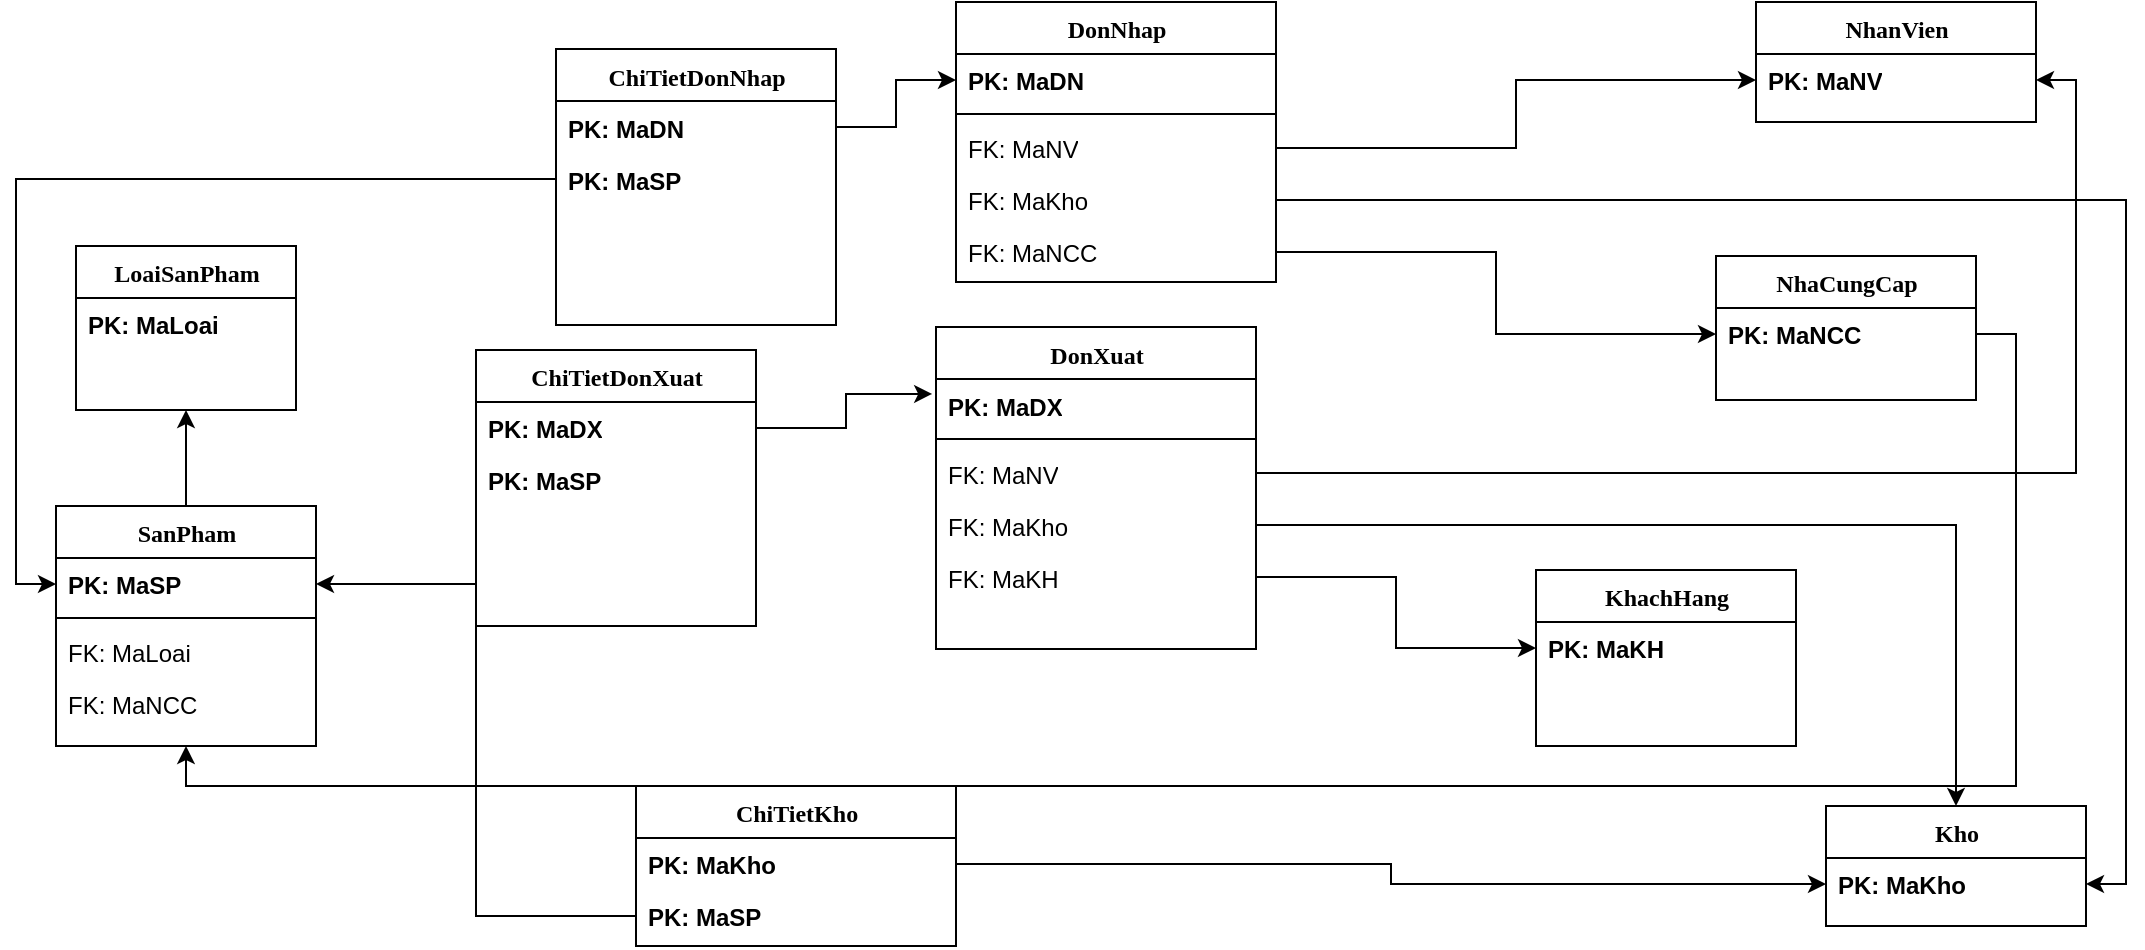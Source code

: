 <mxfile version="12.2.9" type="device" pages="1"><diagram name="Page-1" id="9f46799a-70d6-7492-0946-bef42562c5a5"><mxGraphModel dx="1320" dy="455" grid="1" gridSize="10" guides="1" tooltips="1" connect="1" arrows="1" fold="1" page="1" pageScale="1" pageWidth="1100" pageHeight="850" background="#ffffff" math="0" shadow="0"><root><mxCell id="0"/><mxCell id="1" parent="0"/><mxCell id="78961159f06e98e8-17" value="&lt;div&gt;NhanVien&lt;/div&gt;&lt;div&gt;&lt;br&gt;&lt;/div&gt;" style="swimlane;html=1;fontStyle=1;align=center;verticalAlign=top;childLayout=stackLayout;horizontal=1;startSize=26;horizontalStack=0;resizeParent=1;resizeLast=0;collapsible=1;marginBottom=0;swimlaneFillColor=#ffffff;rounded=0;shadow=0;comic=0;labelBackgroundColor=none;strokeWidth=1;fillColor=none;fontFamily=Verdana;fontSize=12" parent="1" vertex="1"><mxGeometry x="1000" y="48" width="140" height="60" as="geometry"/></mxCell><mxCell id="78961159f06e98e8-21" value="&lt;div&gt;PK: MaNV&lt;/div&gt;&lt;div&gt;&lt;br&gt;&lt;/div&gt;" style="text;html=1;strokeColor=none;fillColor=none;align=left;verticalAlign=top;spacingLeft=4;spacingRight=4;whiteSpace=wrap;overflow=hidden;rotatable=0;points=[[0,0.5],[1,0.5]];portConstraint=eastwest;fontStyle=1" parent="78961159f06e98e8-17" vertex="1"><mxGeometry y="26" width="140" height="26" as="geometry"/></mxCell><mxCell id="78961159f06e98e8-30" value="&lt;div&gt;NhaCungCap&lt;/div&gt;" style="swimlane;html=1;fontStyle=1;align=center;verticalAlign=top;childLayout=stackLayout;horizontal=1;startSize=26;horizontalStack=0;resizeParent=1;resizeLast=0;collapsible=1;marginBottom=0;swimlaneFillColor=#ffffff;rounded=0;shadow=0;comic=0;labelBackgroundColor=none;strokeWidth=1;fillColor=none;fontFamily=Verdana;fontSize=12" parent="1" vertex="1"><mxGeometry x="980" y="175" width="130" height="72" as="geometry"/></mxCell><mxCell id="78961159f06e98e8-31" value="PK: MaNCC" style="text;html=1;strokeColor=none;fillColor=none;align=left;verticalAlign=top;spacingLeft=4;spacingRight=4;whiteSpace=wrap;overflow=hidden;rotatable=0;points=[[0,0.5],[1,0.5]];portConstraint=eastwest;fontStyle=1" parent="78961159f06e98e8-30" vertex="1"><mxGeometry y="26" width="130" height="26" as="geometry"/></mxCell><mxCell id="5xKbJZr-fxRlT4pmHdad-9" style="edgeStyle=orthogonalEdgeStyle;rounded=0;orthogonalLoop=1;jettySize=auto;html=1;exitX=0.5;exitY=0;exitDx=0;exitDy=0;fontColor=#000000;entryX=0.5;entryY=1;entryDx=0;entryDy=0;" parent="1" source="78961159f06e98e8-43" target="78961159f06e98e8-108" edge="1"><mxGeometry relative="1" as="geometry"><mxPoint x="210" y="260" as="targetPoint"/></mxGeometry></mxCell><mxCell id="78961159f06e98e8-43" value="SanPham" style="swimlane;html=1;fontStyle=1;align=center;verticalAlign=top;childLayout=stackLayout;horizontal=1;startSize=26;horizontalStack=0;resizeParent=1;resizeLast=0;collapsible=1;marginBottom=0;swimlaneFillColor=#ffffff;rounded=0;shadow=0;comic=0;labelBackgroundColor=none;strokeWidth=1;fillColor=none;fontFamily=Verdana;fontSize=12" parent="1" vertex="1"><mxGeometry x="150" y="300" width="130" height="120" as="geometry"/></mxCell><mxCell id="78961159f06e98e8-44" value="PK: MaSP" style="text;html=1;strokeColor=none;fillColor=none;align=left;verticalAlign=top;spacingLeft=4;spacingRight=4;whiteSpace=wrap;overflow=hidden;rotatable=0;points=[[0,0.5],[1,0.5]];portConstraint=eastwest;fontStyle=1" parent="78961159f06e98e8-43" vertex="1"><mxGeometry y="26" width="130" height="26" as="geometry"/></mxCell><mxCell id="5xKbJZr-fxRlT4pmHdad-7" value="" style="line;html=1;strokeWidth=1;fillColor=none;align=left;verticalAlign=middle;spacingTop=-1;spacingLeft=3;spacingRight=3;rotatable=0;labelPosition=right;points=[];portConstraint=eastwest;" parent="78961159f06e98e8-43" vertex="1"><mxGeometry y="52" width="130" height="8" as="geometry"/></mxCell><mxCell id="5xKbJZr-fxRlT4pmHdad-5" value="FK: MaLoai" style="text;html=1;strokeColor=none;fillColor=none;align=left;verticalAlign=top;spacingLeft=4;spacingRight=4;whiteSpace=wrap;overflow=hidden;rotatable=0;points=[[0,0.5],[1,0.5]];portConstraint=eastwest;fontStyle=0" parent="78961159f06e98e8-43" vertex="1"><mxGeometry y="60" width="130" height="26" as="geometry"/></mxCell><mxCell id="5xKbJZr-fxRlT4pmHdad-6" value="FK: MaNCC" style="text;html=1;strokeColor=none;fillColor=none;align=left;verticalAlign=top;spacingLeft=4;spacingRight=4;whiteSpace=wrap;overflow=hidden;rotatable=0;points=[[0,0.5],[1,0.5]];portConstraint=eastwest;fontStyle=0" parent="78961159f06e98e8-43" vertex="1"><mxGeometry y="86" width="130" height="26" as="geometry"/></mxCell><mxCell id="78961159f06e98e8-56" value="DonNhap" style="swimlane;html=1;fontStyle=1;align=center;verticalAlign=top;childLayout=stackLayout;horizontal=1;startSize=26;horizontalStack=0;resizeParent=1;resizeLast=0;collapsible=1;marginBottom=0;swimlaneFillColor=#ffffff;rounded=0;shadow=0;comic=0;labelBackgroundColor=none;strokeWidth=1;fillColor=none;fontFamily=Verdana;fontSize=12" parent="1" vertex="1"><mxGeometry x="600" y="48" width="160" height="140" as="geometry"/></mxCell><mxCell id="78961159f06e98e8-57" value="&lt;div&gt;PK: MaDN&lt;/div&gt;" style="text;html=1;strokeColor=none;fillColor=none;align=left;verticalAlign=top;spacingLeft=4;spacingRight=4;whiteSpace=wrap;overflow=hidden;rotatable=0;points=[[0,0.5],[1,0.5]];portConstraint=eastwest;fontStyle=1" parent="78961159f06e98e8-56" vertex="1"><mxGeometry y="26" width="160" height="26" as="geometry"/></mxCell><mxCell id="78961159f06e98e8-64" value="" style="line;html=1;strokeWidth=1;fillColor=none;align=left;verticalAlign=middle;spacingTop=-1;spacingLeft=3;spacingRight=3;rotatable=0;labelPosition=right;points=[];portConstraint=eastwest;" parent="78961159f06e98e8-56" vertex="1"><mxGeometry y="52" width="160" height="8" as="geometry"/></mxCell><mxCell id="78961159f06e98e8-58" value="FK: MaNV" style="text;html=1;strokeColor=none;fillColor=none;align=left;verticalAlign=top;spacingLeft=4;spacingRight=4;whiteSpace=wrap;overflow=hidden;rotatable=0;points=[[0,0.5],[1,0.5]];portConstraint=eastwest;fontStyle=0" parent="78961159f06e98e8-56" vertex="1"><mxGeometry y="60" width="160" height="26" as="geometry"/></mxCell><mxCell id="78961159f06e98e8-59" value="FK: MaKho" style="text;html=1;strokeColor=none;fillColor=none;align=left;verticalAlign=top;spacingLeft=4;spacingRight=4;whiteSpace=wrap;overflow=hidden;rotatable=0;points=[[0,0.5],[1,0.5]];portConstraint=eastwest;" parent="78961159f06e98e8-56" vertex="1"><mxGeometry y="86" width="160" height="26" as="geometry"/></mxCell><mxCell id="78961159f06e98e8-60" value="&lt;div&gt;FK: MaNCC&lt;/div&gt;" style="text;html=1;strokeColor=none;fillColor=none;align=left;verticalAlign=top;spacingLeft=4;spacingRight=4;whiteSpace=wrap;overflow=hidden;rotatable=0;points=[[0,0.5],[1,0.5]];portConstraint=eastwest;" parent="78961159f06e98e8-56" vertex="1"><mxGeometry y="112" width="160" height="26" as="geometry"/></mxCell><mxCell id="78961159f06e98e8-69" value="Kho" style="swimlane;html=1;fontStyle=1;align=center;verticalAlign=top;childLayout=stackLayout;horizontal=1;startSize=26;horizontalStack=0;resizeParent=1;resizeLast=0;collapsible=1;marginBottom=0;swimlaneFillColor=#ffffff;rounded=0;shadow=0;comic=0;labelBackgroundColor=none;strokeWidth=1;fillColor=none;fontFamily=Verdana;fontSize=12" parent="1" vertex="1"><mxGeometry x="1035" y="450" width="130" height="60" as="geometry"/></mxCell><mxCell id="78961159f06e98e8-70" value="PK: MaKho" style="text;html=1;strokeColor=none;fillColor=none;align=left;verticalAlign=top;spacingLeft=4;spacingRight=4;whiteSpace=wrap;overflow=hidden;rotatable=0;points=[[0,0.5],[1,0.5]];portConstraint=eastwest;fontStyle=1" parent="78961159f06e98e8-69" vertex="1"><mxGeometry y="26" width="130" height="26" as="geometry"/></mxCell><mxCell id="78961159f06e98e8-82" value="ChiTietKho" style="swimlane;html=1;fontStyle=1;align=center;verticalAlign=top;childLayout=stackLayout;horizontal=1;startSize=26;horizontalStack=0;resizeParent=1;resizeLast=0;collapsible=1;marginBottom=0;swimlaneFillColor=#ffffff;rounded=0;shadow=0;comic=0;labelBackgroundColor=none;strokeWidth=1;fillColor=none;fontFamily=Verdana;fontSize=12" parent="1" vertex="1"><mxGeometry x="440" y="440" width="160" height="80" as="geometry"/></mxCell><mxCell id="78961159f06e98e8-83" value="PK: MaKho" style="text;html=1;strokeColor=none;fillColor=none;align=left;verticalAlign=top;spacingLeft=4;spacingRight=4;whiteSpace=wrap;overflow=hidden;rotatable=0;points=[[0,0.5],[1,0.5]];portConstraint=eastwest;fontStyle=1" parent="78961159f06e98e8-82" vertex="1"><mxGeometry y="26" width="160" height="26" as="geometry"/></mxCell><mxCell id="78961159f06e98e8-84" value="PK: MaSP" style="text;html=1;strokeColor=none;fillColor=none;align=left;verticalAlign=top;spacingLeft=4;spacingRight=4;whiteSpace=wrap;overflow=hidden;rotatable=0;points=[[0,0.5],[1,0.5]];portConstraint=eastwest;fontStyle=1" parent="78961159f06e98e8-82" vertex="1"><mxGeometry y="52" width="160" height="26" as="geometry"/></mxCell><mxCell id="78961159f06e98e8-95" value="ChiTietDonNhap" style="swimlane;html=1;fontStyle=1;align=center;verticalAlign=top;childLayout=stackLayout;horizontal=1;startSize=26;horizontalStack=0;resizeParent=1;resizeLast=0;collapsible=1;marginBottom=0;swimlaneFillColor=#ffffff;rounded=0;shadow=0;comic=0;labelBackgroundColor=none;strokeWidth=1;fillColor=none;fontFamily=Verdana;fontSize=12" parent="1" vertex="1"><mxGeometry x="400" y="71.5" width="140" height="138" as="geometry"/></mxCell><mxCell id="78961159f06e98e8-96" value="PK: MaDN" style="text;html=1;strokeColor=none;fillColor=none;align=left;verticalAlign=top;spacingLeft=4;spacingRight=4;whiteSpace=wrap;overflow=hidden;rotatable=0;points=[[0,0.5],[1,0.5]];portConstraint=eastwest;fontStyle=1" parent="78961159f06e98e8-95" vertex="1"><mxGeometry y="26" width="140" height="26" as="geometry"/></mxCell><mxCell id="78961159f06e98e8-97" value="PK: MaSP" style="text;html=1;strokeColor=none;fillColor=none;align=left;verticalAlign=top;spacingLeft=4;spacingRight=4;whiteSpace=wrap;overflow=hidden;rotatable=0;points=[[0,0.5],[1,0.5]];portConstraint=eastwest;fontStyle=1" parent="78961159f06e98e8-95" vertex="1"><mxGeometry y="52" width="140" height="26" as="geometry"/></mxCell><mxCell id="78961159f06e98e8-108" value="LoaiSanPham" style="swimlane;html=1;fontStyle=1;align=center;verticalAlign=top;childLayout=stackLayout;horizontal=1;startSize=26;horizontalStack=0;resizeParent=1;resizeLast=0;collapsible=1;marginBottom=0;swimlaneFillColor=#ffffff;rounded=0;shadow=0;comic=0;labelBackgroundColor=none;strokeWidth=1;fillColor=none;fontFamily=Verdana;fontSize=12" parent="1" vertex="1"><mxGeometry x="160" y="170" width="110" height="82" as="geometry"/></mxCell><mxCell id="78961159f06e98e8-109" value="PK: MaLoai" style="text;html=1;strokeColor=none;fillColor=none;align=left;verticalAlign=top;spacingLeft=4;spacingRight=4;whiteSpace=wrap;overflow=hidden;rotatable=0;points=[[0,0.5],[1,0.5]];portConstraint=eastwest;fontStyle=1" parent="78961159f06e98e8-108" vertex="1"><mxGeometry y="26" width="110" height="26" as="geometry"/></mxCell><mxCell id="5xKbJZr-fxRlT4pmHdad-10" style="edgeStyle=orthogonalEdgeStyle;rounded=0;orthogonalLoop=1;jettySize=auto;html=1;exitX=1;exitY=0.5;exitDx=0;exitDy=0;fontColor=#000000;" parent="1" source="78961159f06e98e8-83" target="78961159f06e98e8-70" edge="1"><mxGeometry relative="1" as="geometry"/></mxCell><mxCell id="5xKbJZr-fxRlT4pmHdad-11" style="edgeStyle=orthogonalEdgeStyle;rounded=0;orthogonalLoop=1;jettySize=auto;html=1;exitX=0;exitY=0.5;exitDx=0;exitDy=0;entryX=1;entryY=0.5;entryDx=0;entryDy=0;fontColor=#000000;" parent="1" source="78961159f06e98e8-84" target="78961159f06e98e8-44" edge="1"><mxGeometry relative="1" as="geometry"/></mxCell><mxCell id="5xKbJZr-fxRlT4pmHdad-13" style="edgeStyle=orthogonalEdgeStyle;rounded=0;orthogonalLoop=1;jettySize=auto;html=1;exitX=0;exitY=0.5;exitDx=0;exitDy=0;entryX=0;entryY=0.5;entryDx=0;entryDy=0;fontColor=#000000;" parent="1" source="78961159f06e98e8-97" target="78961159f06e98e8-44" edge="1"><mxGeometry relative="1" as="geometry"/></mxCell><mxCell id="5xKbJZr-fxRlT4pmHdad-14" style="edgeStyle=orthogonalEdgeStyle;rounded=0;orthogonalLoop=1;jettySize=auto;html=1;exitX=1;exitY=0.5;exitDx=0;exitDy=0;entryX=0;entryY=0.5;entryDx=0;entryDy=0;fontColor=#000000;" parent="1" source="78961159f06e98e8-96" target="78961159f06e98e8-57" edge="1"><mxGeometry relative="1" as="geometry"/></mxCell><mxCell id="5xKbJZr-fxRlT4pmHdad-15" style="edgeStyle=orthogonalEdgeStyle;rounded=0;orthogonalLoop=1;jettySize=auto;html=1;exitX=1;exitY=0.5;exitDx=0;exitDy=0;fontColor=#000000;" parent="1" source="78961159f06e98e8-58" target="78961159f06e98e8-21" edge="1"><mxGeometry relative="1" as="geometry"/></mxCell><mxCell id="5xKbJZr-fxRlT4pmHdad-17" style="edgeStyle=orthogonalEdgeStyle;rounded=0;orthogonalLoop=1;jettySize=auto;html=1;exitX=1;exitY=0.5;exitDx=0;exitDy=0;entryX=1;entryY=0.5;entryDx=0;entryDy=0;fontColor=#000000;" parent="1" source="78961159f06e98e8-59" target="78961159f06e98e8-70" edge="1"><mxGeometry relative="1" as="geometry"/></mxCell><mxCell id="5xKbJZr-fxRlT4pmHdad-18" style="edgeStyle=orthogonalEdgeStyle;rounded=0;orthogonalLoop=1;jettySize=auto;html=1;exitX=1;exitY=0.5;exitDx=0;exitDy=0;entryX=0;entryY=0.5;entryDx=0;entryDy=0;fontColor=#000000;" parent="1" source="78961159f06e98e8-60" target="78961159f06e98e8-31" edge="1"><mxGeometry relative="1" as="geometry"/></mxCell><mxCell id="5xKbJZr-fxRlT4pmHdad-19" style="edgeStyle=orthogonalEdgeStyle;rounded=0;orthogonalLoop=1;jettySize=auto;html=1;exitX=1;exitY=0.5;exitDx=0;exitDy=0;entryX=0.5;entryY=1;entryDx=0;entryDy=0;fontColor=#000000;" parent="1" source="78961159f06e98e8-31" target="78961159f06e98e8-43" edge="1"><mxGeometry relative="1" as="geometry"/></mxCell><mxCell id="n63olEim7IECiLuUYWs0-1" value="DonXuat" style="swimlane;html=1;fontStyle=1;align=center;verticalAlign=top;childLayout=stackLayout;horizontal=1;startSize=26;horizontalStack=0;resizeParent=1;resizeLast=0;collapsible=1;marginBottom=0;swimlaneFillColor=#ffffff;rounded=0;shadow=0;comic=0;labelBackgroundColor=none;strokeWidth=1;fillColor=none;fontFamily=Verdana;fontSize=12" parent="1" vertex="1"><mxGeometry x="590" y="210.5" width="160" height="161" as="geometry"/></mxCell><mxCell id="n63olEim7IECiLuUYWs0-2" value="PK: MaDX" style="text;html=1;strokeColor=none;fillColor=none;align=left;verticalAlign=top;spacingLeft=4;spacingRight=4;whiteSpace=wrap;overflow=hidden;rotatable=0;points=[[0,0.5],[1,0.5]];portConstraint=eastwest;fontStyle=1" parent="n63olEim7IECiLuUYWs0-1" vertex="1"><mxGeometry y="26" width="160" height="26" as="geometry"/></mxCell><mxCell id="n63olEim7IECiLuUYWs0-3" value="" style="line;html=1;strokeWidth=1;fillColor=none;align=left;verticalAlign=middle;spacingTop=-1;spacingLeft=3;spacingRight=3;rotatable=0;labelPosition=right;points=[];portConstraint=eastwest;" parent="n63olEim7IECiLuUYWs0-1" vertex="1"><mxGeometry y="52" width="160" height="8" as="geometry"/></mxCell><mxCell id="n63olEim7IECiLuUYWs0-4" value="FK: MaNV" style="text;html=1;strokeColor=none;fillColor=none;align=left;verticalAlign=top;spacingLeft=4;spacingRight=4;whiteSpace=wrap;overflow=hidden;rotatable=0;points=[[0,0.5],[1,0.5]];portConstraint=eastwest;fontStyle=0" parent="n63olEim7IECiLuUYWs0-1" vertex="1"><mxGeometry y="60" width="160" height="26" as="geometry"/></mxCell><mxCell id="n63olEim7IECiLuUYWs0-5" value="FK: MaKho" style="text;html=1;strokeColor=none;fillColor=none;align=left;verticalAlign=top;spacingLeft=4;spacingRight=4;whiteSpace=wrap;overflow=hidden;rotatable=0;points=[[0,0.5],[1,0.5]];portConstraint=eastwest;" parent="n63olEim7IECiLuUYWs0-1" vertex="1"><mxGeometry y="86" width="160" height="26" as="geometry"/></mxCell><mxCell id="n63olEim7IECiLuUYWs0-6" value="&lt;div&gt;FK: MaKH&lt;/div&gt;" style="text;html=1;strokeColor=none;fillColor=none;align=left;verticalAlign=top;spacingLeft=4;spacingRight=4;whiteSpace=wrap;overflow=hidden;rotatable=0;points=[[0,0.5],[1,0.5]];portConstraint=eastwest;" parent="n63olEim7IECiLuUYWs0-1" vertex="1"><mxGeometry y="112" width="160" height="26" as="geometry"/></mxCell><mxCell id="n63olEim7IECiLuUYWs0-7" value="ChiTietDonXuat" style="swimlane;html=1;fontStyle=1;align=center;verticalAlign=top;childLayout=stackLayout;horizontal=1;startSize=26;horizontalStack=0;resizeParent=1;resizeLast=0;collapsible=1;marginBottom=0;swimlaneFillColor=#ffffff;rounded=0;shadow=0;comic=0;labelBackgroundColor=none;strokeWidth=1;fillColor=none;fontFamily=Verdana;fontSize=12" parent="1" vertex="1"><mxGeometry x="360" y="222" width="140" height="138" as="geometry"/></mxCell><mxCell id="n63olEim7IECiLuUYWs0-8" value="PK: MaDX" style="text;html=1;strokeColor=none;fillColor=none;align=left;verticalAlign=top;spacingLeft=4;spacingRight=4;whiteSpace=wrap;overflow=hidden;rotatable=0;points=[[0,0.5],[1,0.5]];portConstraint=eastwest;fontStyle=1" parent="n63olEim7IECiLuUYWs0-7" vertex="1"><mxGeometry y="26" width="140" height="26" as="geometry"/></mxCell><mxCell id="n63olEim7IECiLuUYWs0-9" value="PK: MaSP" style="text;html=1;strokeColor=none;fillColor=none;align=left;verticalAlign=top;spacingLeft=4;spacingRight=4;whiteSpace=wrap;overflow=hidden;rotatable=0;points=[[0,0.5],[1,0.5]];portConstraint=eastwest;fontStyle=1" parent="n63olEim7IECiLuUYWs0-7" vertex="1"><mxGeometry y="52" width="140" height="26" as="geometry"/></mxCell><mxCell id="n63olEim7IECiLuUYWs0-10" value="KhachHang" style="swimlane;html=1;fontStyle=1;align=center;verticalAlign=top;childLayout=stackLayout;horizontal=1;startSize=26;horizontalStack=0;resizeParent=1;resizeLast=0;collapsible=1;marginBottom=0;swimlaneFillColor=#ffffff;rounded=0;shadow=0;comic=0;labelBackgroundColor=none;strokeWidth=1;fillColor=none;fontFamily=Verdana;fontSize=12" parent="1" vertex="1"><mxGeometry x="890" y="332" width="130" height="88" as="geometry"/></mxCell><mxCell id="n63olEim7IECiLuUYWs0-11" value="PK: MaKH" style="text;html=1;strokeColor=none;fillColor=none;align=left;verticalAlign=top;spacingLeft=4;spacingRight=4;whiteSpace=wrap;overflow=hidden;rotatable=0;points=[[0,0.5],[1,0.5]];portConstraint=eastwest;fontStyle=1" parent="n63olEim7IECiLuUYWs0-10" vertex="1"><mxGeometry y="26" width="130" height="26" as="geometry"/></mxCell><mxCell id="n63olEim7IECiLuUYWs0-14" style="edgeStyle=orthogonalEdgeStyle;rounded=0;orthogonalLoop=1;jettySize=auto;html=1;exitX=1;exitY=0.5;exitDx=0;exitDy=0;entryX=-0.012;entryY=0.288;entryDx=0;entryDy=0;entryPerimeter=0;" parent="1" source="n63olEim7IECiLuUYWs0-8" target="n63olEim7IECiLuUYWs0-2" edge="1"><mxGeometry relative="1" as="geometry"/></mxCell><mxCell id="n63olEim7IECiLuUYWs0-15" style="edgeStyle=orthogonalEdgeStyle;rounded=0;orthogonalLoop=1;jettySize=auto;html=1;exitX=1;exitY=0.5;exitDx=0;exitDy=0;entryX=0;entryY=0.5;entryDx=0;entryDy=0;" parent="1" source="n63olEim7IECiLuUYWs0-6" target="n63olEim7IECiLuUYWs0-11" edge="1"><mxGeometry relative="1" as="geometry"/></mxCell><mxCell id="n63olEim7IECiLuUYWs0-16" style="edgeStyle=orthogonalEdgeStyle;rounded=0;orthogonalLoop=1;jettySize=auto;html=1;exitX=1;exitY=0.5;exitDx=0;exitDy=0;entryX=1;entryY=0.5;entryDx=0;entryDy=0;" parent="1" source="n63olEim7IECiLuUYWs0-4" target="78961159f06e98e8-21" edge="1"><mxGeometry relative="1" as="geometry"/></mxCell><mxCell id="n63olEim7IECiLuUYWs0-19" style="edgeStyle=orthogonalEdgeStyle;rounded=0;orthogonalLoop=1;jettySize=auto;html=1;exitX=1;exitY=0.5;exitDx=0;exitDy=0;" parent="1" source="n63olEim7IECiLuUYWs0-5" target="78961159f06e98e8-69" edge="1"><mxGeometry relative="1" as="geometry"/></mxCell></root></mxGraphModel></diagram></mxfile>